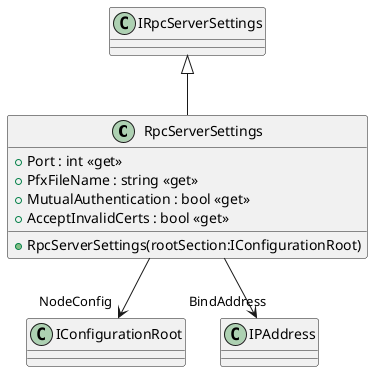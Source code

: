@startuml
class RpcServerSettings {
    + RpcServerSettings(rootSection:IConfigurationRoot)
    + Port : int <<get>>
    + PfxFileName : string <<get>>
    + MutualAuthentication : bool <<get>>
    + AcceptInvalidCerts : bool <<get>>
}
IRpcServerSettings <|-- RpcServerSettings
RpcServerSettings --> "NodeConfig" IConfigurationRoot
RpcServerSettings --> "BindAddress" IPAddress
@enduml
